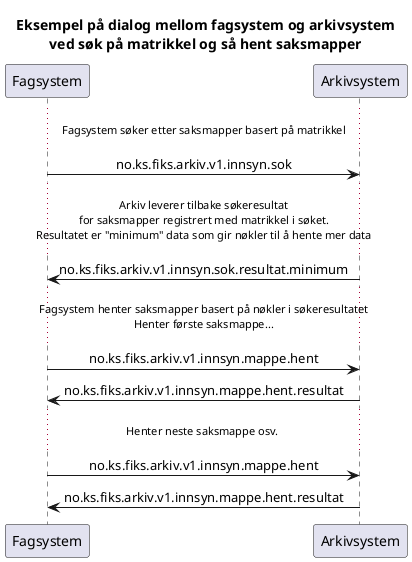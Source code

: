 @startuml
skinparam sequenceMessageAlign center 

title "Eksempel på dialog mellom fagsystem og arkivsystem\nved søk på matrikkel og så hent saksmapper"


participant Fagsystem as "Fagsystem"
participant Arkivsystem as "Arkivsystem"

...Fagsystem søker etter saksmapper basert på matrikkel...
Fagsystem -> Arkivsystem : no.ks.fiks.arkiv.v1.innsyn.sok


...Arkiv leverer tilbake søkeresultat\nfor saksmapper registrert med matrikkel i søket.\nResultatet er "minimum" data som gir nøkler til å hente mer data...
Fagsystem <- Arkivsystem : no.ks.fiks.arkiv.v1.innsyn.sok.resultat.minimum



...Fagsystem henter saksmapper basert på nøkler i søkeresultatet\nHenter første saksmappe......
Fagsystem -> Arkivsystem : no.ks.fiks.arkiv.v1.innsyn.mappe.hent
Fagsystem <- Arkivsystem : no.ks.fiks.arkiv.v1.innsyn.mappe.hent.resultat

...Henter neste saksmappe osv. ...
Fagsystem -> Arkivsystem : no.ks.fiks.arkiv.v1.innsyn.mappe.hent
Fagsystem <- Arkivsystem : no.ks.fiks.arkiv.v1.innsyn.mappe.hent.resultat
@enduml